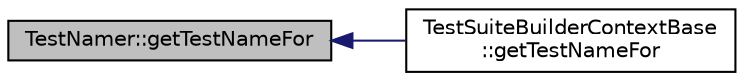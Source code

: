 digraph "TestNamer::getTestNameFor"
{
  edge [fontname="Helvetica",fontsize="10",labelfontname="Helvetica",labelfontsize="10"];
  node [fontname="Helvetica",fontsize="10",shape=record];
  rankdir="LR";
  Node1 [label="TestNamer::getTestNameFor",height=0.2,width=0.4,color="black", fillcolor="grey75", style="filled", fontcolor="black"];
  Node1 -> Node2 [dir="back",color="midnightblue",fontsize="10",style="solid",fontname="Helvetica"];
  Node2 [label="TestSuiteBuilderContextBase\l::getTestNameFor",height=0.2,width=0.4,color="black", fillcolor="white", style="filled",URL="$class_test_suite_builder_context_base.html#a137a255602edbdc2e1dc575fb53fee9e",tooltip="Returns the name of the test for the specified method. "];
}
